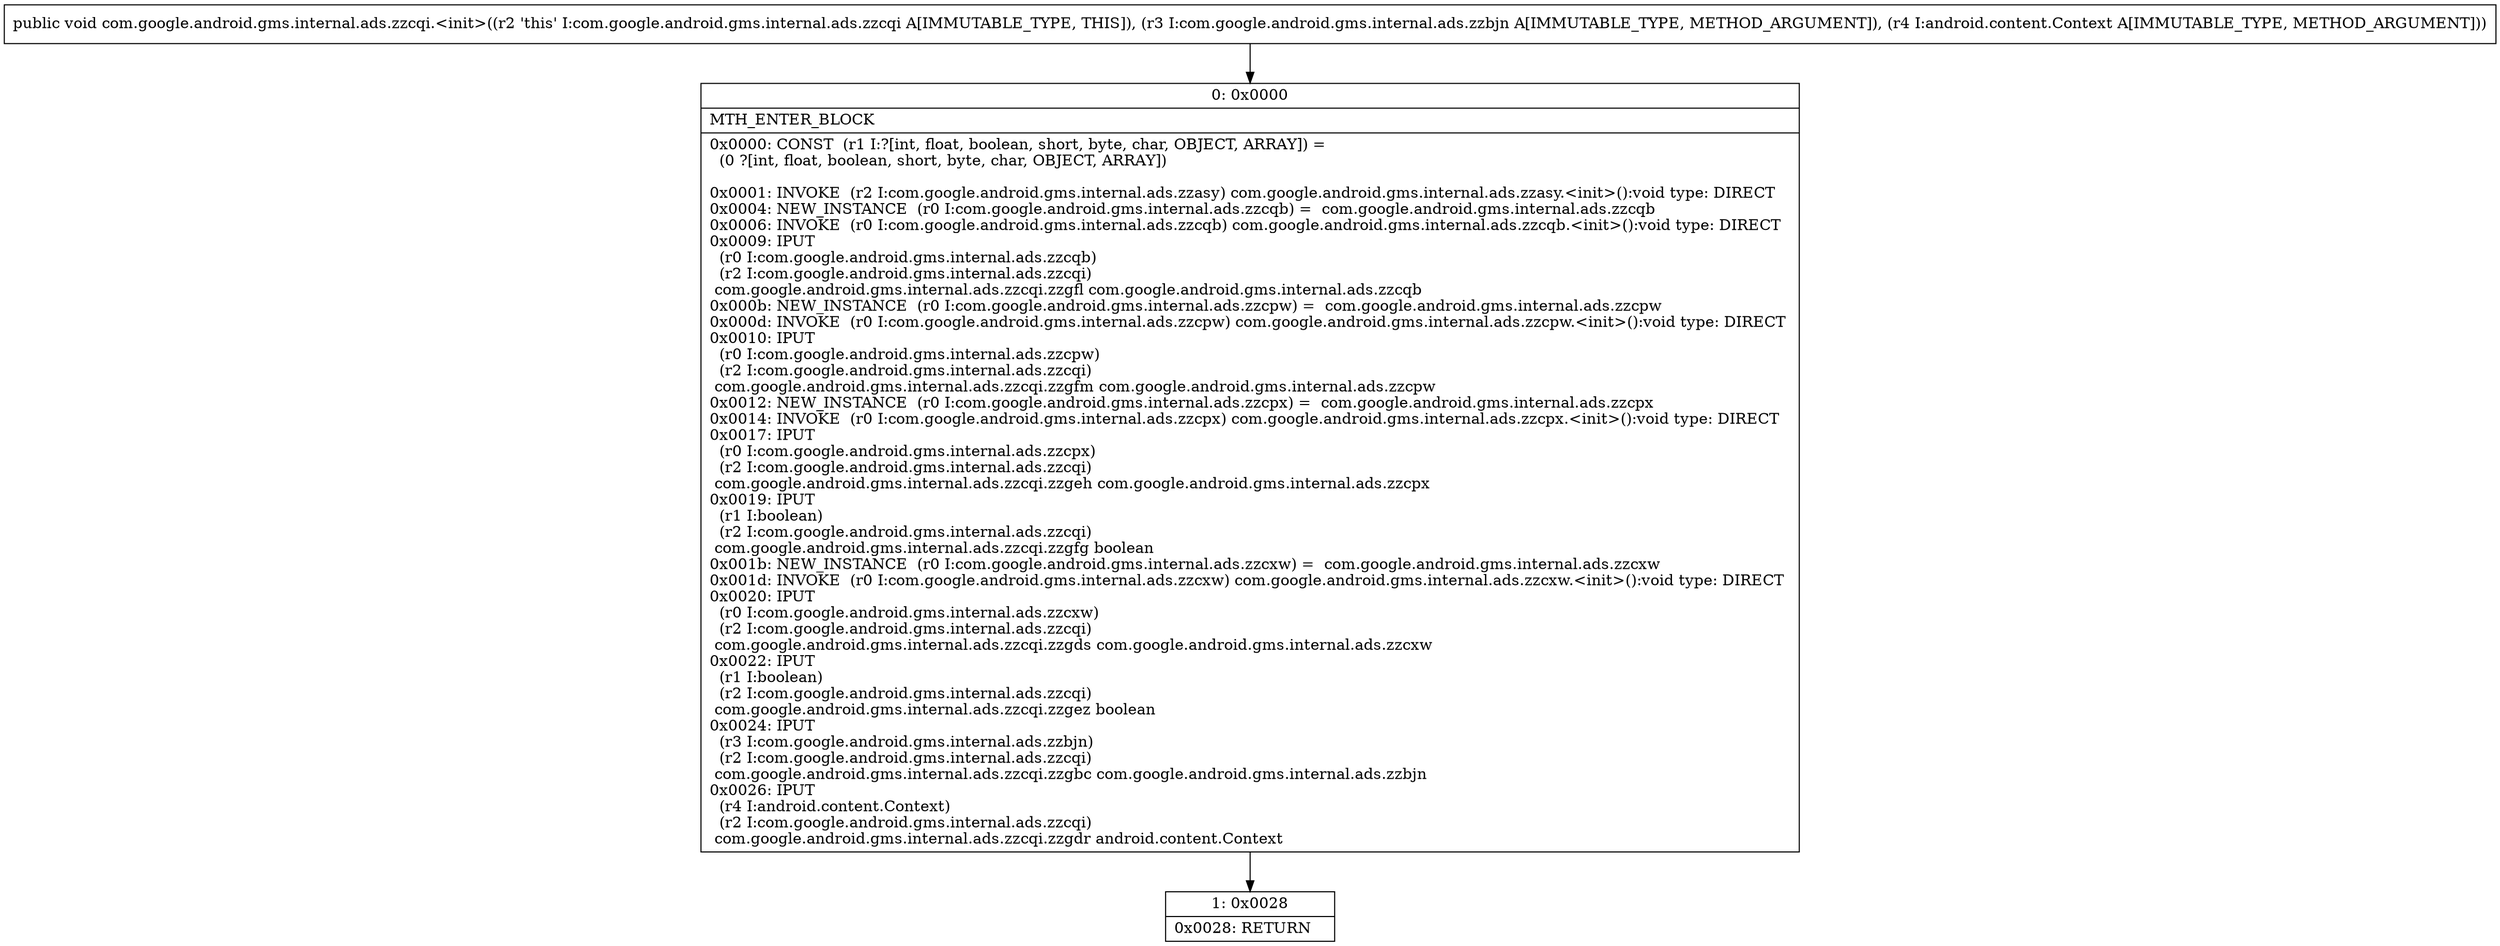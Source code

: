 digraph "CFG forcom.google.android.gms.internal.ads.zzcqi.\<init\>(Lcom\/google\/android\/gms\/internal\/ads\/zzbjn;Landroid\/content\/Context;)V" {
Node_0 [shape=record,label="{0\:\ 0x0000|MTH_ENTER_BLOCK\l|0x0000: CONST  (r1 I:?[int, float, boolean, short, byte, char, OBJECT, ARRAY]) = \l  (0 ?[int, float, boolean, short, byte, char, OBJECT, ARRAY])\l \l0x0001: INVOKE  (r2 I:com.google.android.gms.internal.ads.zzasy) com.google.android.gms.internal.ads.zzasy.\<init\>():void type: DIRECT \l0x0004: NEW_INSTANCE  (r0 I:com.google.android.gms.internal.ads.zzcqb) =  com.google.android.gms.internal.ads.zzcqb \l0x0006: INVOKE  (r0 I:com.google.android.gms.internal.ads.zzcqb) com.google.android.gms.internal.ads.zzcqb.\<init\>():void type: DIRECT \l0x0009: IPUT  \l  (r0 I:com.google.android.gms.internal.ads.zzcqb)\l  (r2 I:com.google.android.gms.internal.ads.zzcqi)\l com.google.android.gms.internal.ads.zzcqi.zzgfl com.google.android.gms.internal.ads.zzcqb \l0x000b: NEW_INSTANCE  (r0 I:com.google.android.gms.internal.ads.zzcpw) =  com.google.android.gms.internal.ads.zzcpw \l0x000d: INVOKE  (r0 I:com.google.android.gms.internal.ads.zzcpw) com.google.android.gms.internal.ads.zzcpw.\<init\>():void type: DIRECT \l0x0010: IPUT  \l  (r0 I:com.google.android.gms.internal.ads.zzcpw)\l  (r2 I:com.google.android.gms.internal.ads.zzcqi)\l com.google.android.gms.internal.ads.zzcqi.zzgfm com.google.android.gms.internal.ads.zzcpw \l0x0012: NEW_INSTANCE  (r0 I:com.google.android.gms.internal.ads.zzcpx) =  com.google.android.gms.internal.ads.zzcpx \l0x0014: INVOKE  (r0 I:com.google.android.gms.internal.ads.zzcpx) com.google.android.gms.internal.ads.zzcpx.\<init\>():void type: DIRECT \l0x0017: IPUT  \l  (r0 I:com.google.android.gms.internal.ads.zzcpx)\l  (r2 I:com.google.android.gms.internal.ads.zzcqi)\l com.google.android.gms.internal.ads.zzcqi.zzgeh com.google.android.gms.internal.ads.zzcpx \l0x0019: IPUT  \l  (r1 I:boolean)\l  (r2 I:com.google.android.gms.internal.ads.zzcqi)\l com.google.android.gms.internal.ads.zzcqi.zzgfg boolean \l0x001b: NEW_INSTANCE  (r0 I:com.google.android.gms.internal.ads.zzcxw) =  com.google.android.gms.internal.ads.zzcxw \l0x001d: INVOKE  (r0 I:com.google.android.gms.internal.ads.zzcxw) com.google.android.gms.internal.ads.zzcxw.\<init\>():void type: DIRECT \l0x0020: IPUT  \l  (r0 I:com.google.android.gms.internal.ads.zzcxw)\l  (r2 I:com.google.android.gms.internal.ads.zzcqi)\l com.google.android.gms.internal.ads.zzcqi.zzgds com.google.android.gms.internal.ads.zzcxw \l0x0022: IPUT  \l  (r1 I:boolean)\l  (r2 I:com.google.android.gms.internal.ads.zzcqi)\l com.google.android.gms.internal.ads.zzcqi.zzgez boolean \l0x0024: IPUT  \l  (r3 I:com.google.android.gms.internal.ads.zzbjn)\l  (r2 I:com.google.android.gms.internal.ads.zzcqi)\l com.google.android.gms.internal.ads.zzcqi.zzgbc com.google.android.gms.internal.ads.zzbjn \l0x0026: IPUT  \l  (r4 I:android.content.Context)\l  (r2 I:com.google.android.gms.internal.ads.zzcqi)\l com.google.android.gms.internal.ads.zzcqi.zzgdr android.content.Context \l}"];
Node_1 [shape=record,label="{1\:\ 0x0028|0x0028: RETURN   \l}"];
MethodNode[shape=record,label="{public void com.google.android.gms.internal.ads.zzcqi.\<init\>((r2 'this' I:com.google.android.gms.internal.ads.zzcqi A[IMMUTABLE_TYPE, THIS]), (r3 I:com.google.android.gms.internal.ads.zzbjn A[IMMUTABLE_TYPE, METHOD_ARGUMENT]), (r4 I:android.content.Context A[IMMUTABLE_TYPE, METHOD_ARGUMENT])) }"];
MethodNode -> Node_0;
Node_0 -> Node_1;
}

